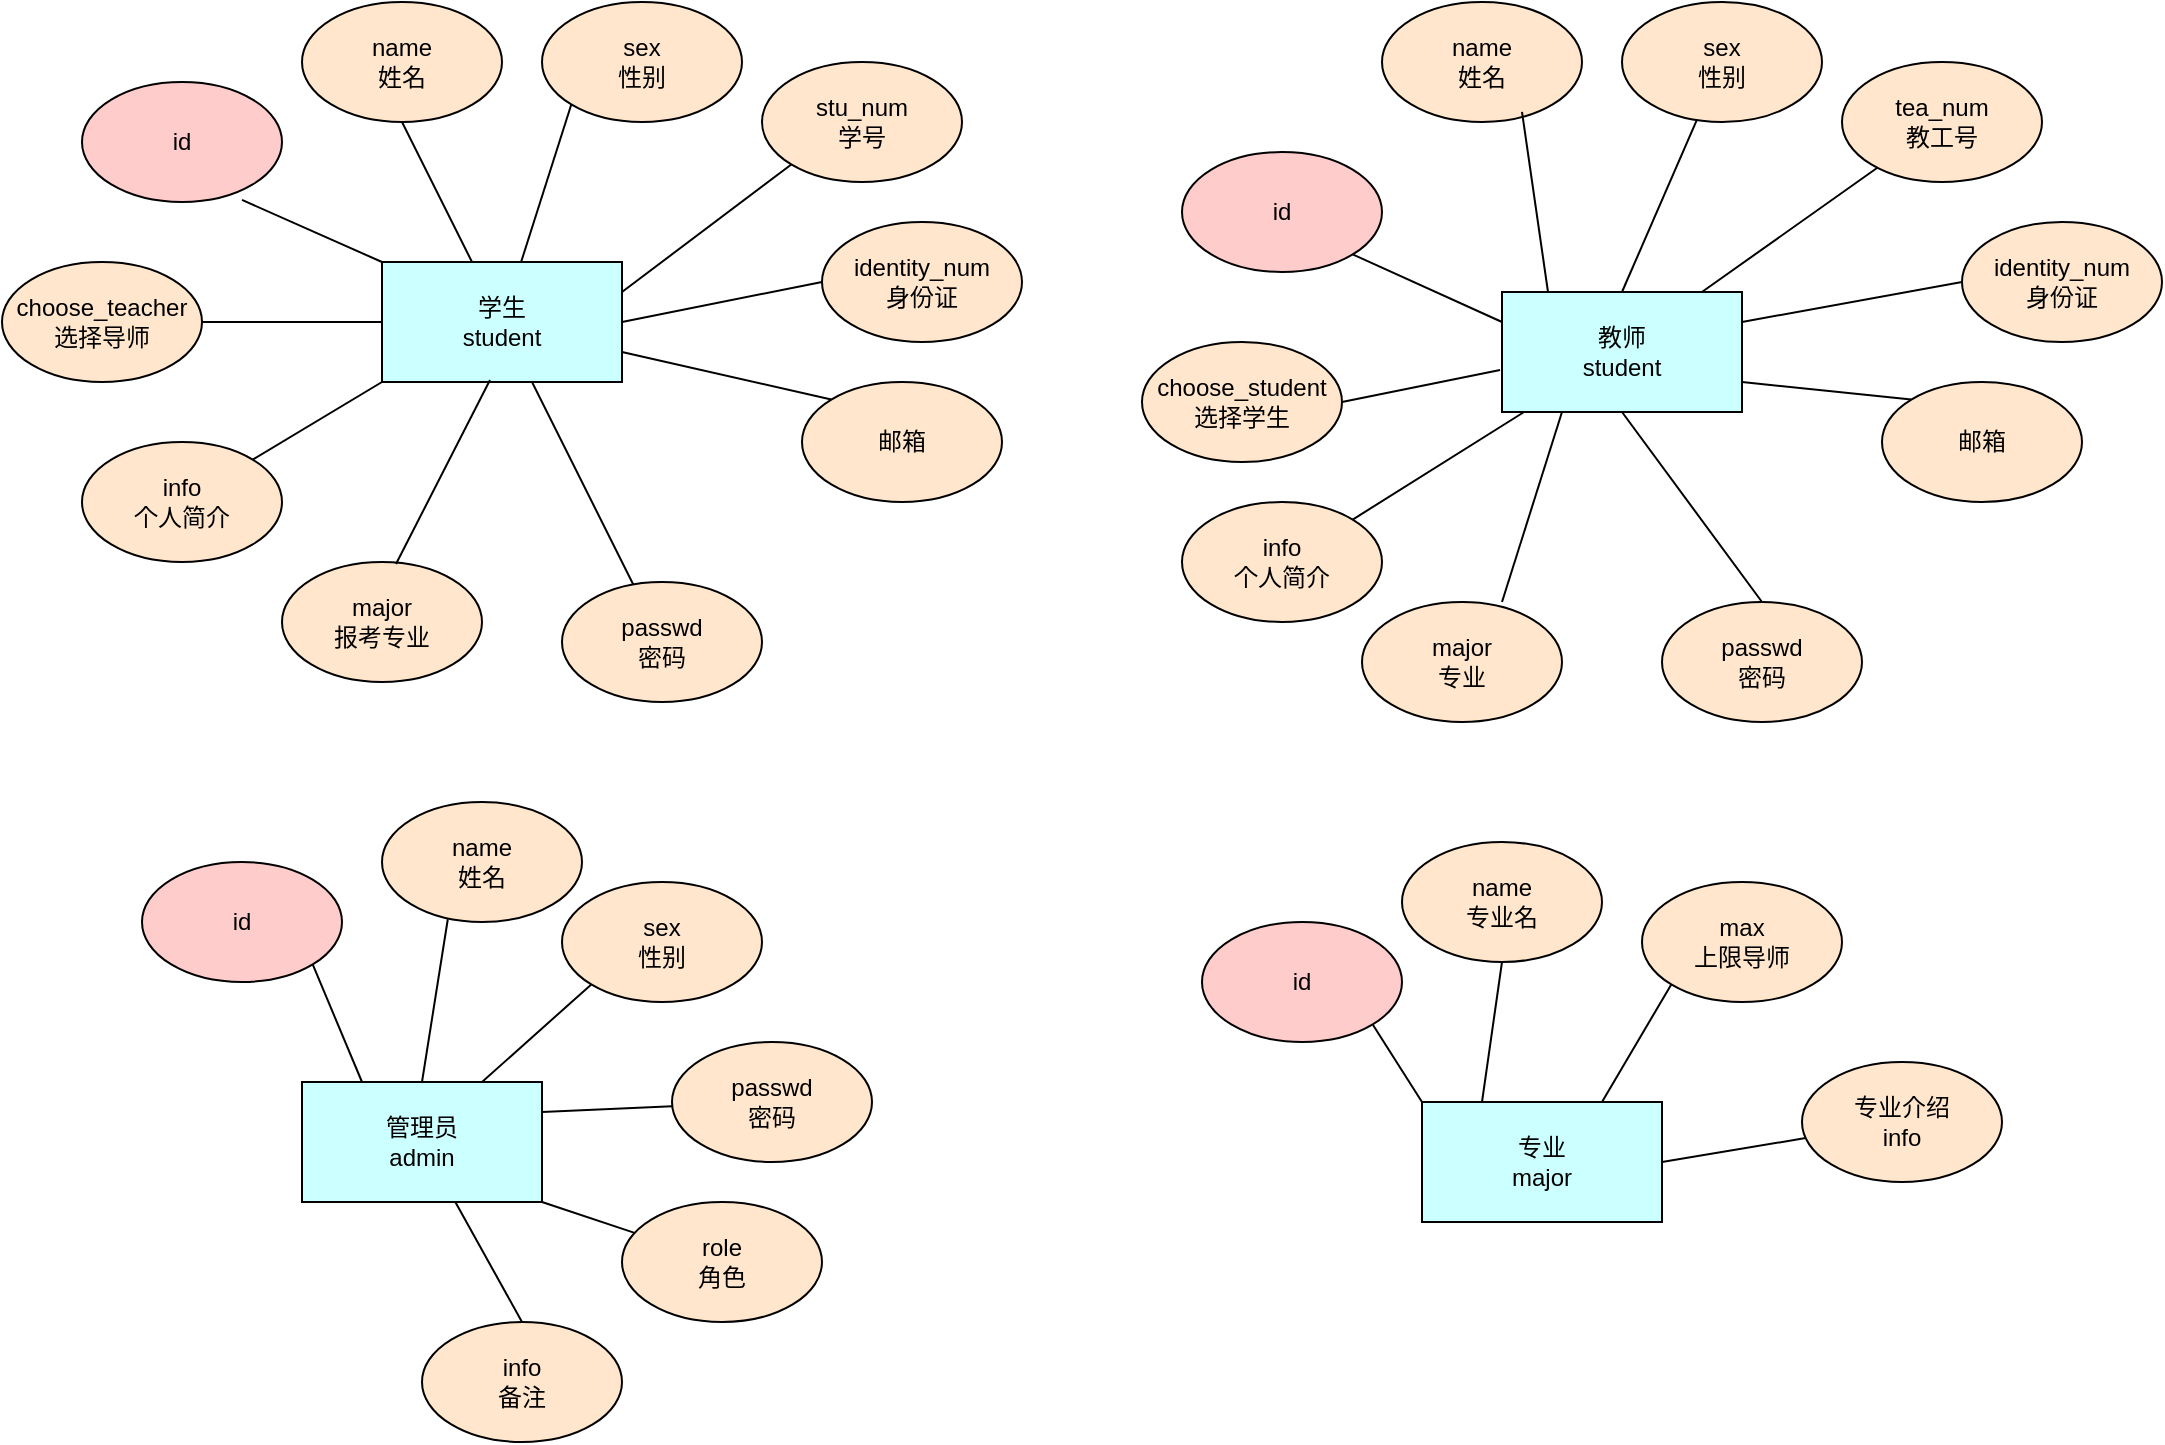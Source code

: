 <mxfile version="13.0.3" type="device"><diagram id="kcjJovmchIcLZMxM-Ase" name="Page-1"><mxGraphModel dx="2036" dy="600" grid="1" gridSize="10" guides="1" tooltips="1" connect="1" arrows="1" fold="1" page="1" pageScale="1" pageWidth="850" pageHeight="1100" math="0" shadow="0"><root><mxCell id="0"/><mxCell id="1" parent="0"/><mxCell id="MkC8u0mcf5KfFsNzzzai-1" value="学生&lt;br&gt;student" style="rounded=0;whiteSpace=wrap;html=1;fillColor=#CCFFFF;" parent="1" vertex="1"><mxGeometry x="-570" y="220" width="120" height="60" as="geometry"/></mxCell><mxCell id="MkC8u0mcf5KfFsNzzzai-2" value="教师&lt;br&gt;student" style="rounded=0;whiteSpace=wrap;html=1;fillColor=#CCFFFF;" parent="1" vertex="1"><mxGeometry x="-10" y="235" width="120" height="60" as="geometry"/></mxCell><mxCell id="MkC8u0mcf5KfFsNzzzai-4" value="id" style="ellipse;whiteSpace=wrap;html=1;fillColor=#FFCCCC;" parent="1" vertex="1"><mxGeometry x="-720" y="130" width="100" height="60" as="geometry"/></mxCell><mxCell id="MkC8u0mcf5KfFsNzzzai-5" value="name&lt;br&gt;姓名" style="ellipse;whiteSpace=wrap;html=1;fillColor=#FFE6CC;" parent="1" vertex="1"><mxGeometry x="-610" y="90" width="100" height="60" as="geometry"/></mxCell><mxCell id="MkC8u0mcf5KfFsNzzzai-6" value="stu_num&lt;br&gt;学号" style="ellipse;whiteSpace=wrap;html=1;fillColor=#FFE6CC;" parent="1" vertex="1"><mxGeometry x="-380" y="120" width="100" height="60" as="geometry"/></mxCell><mxCell id="MkC8u0mcf5KfFsNzzzai-7" value="passwd&lt;br&gt;密码" style="ellipse;whiteSpace=wrap;html=1;fillColor=#FFE6CC;" parent="1" vertex="1"><mxGeometry x="-480" y="380" width="100" height="60" as="geometry"/></mxCell><mxCell id="MkC8u0mcf5KfFsNzzzai-9" value="major&lt;br&gt;报考专业" style="ellipse;whiteSpace=wrap;html=1;fillColor=#FFE6CC;" parent="1" vertex="1"><mxGeometry x="-620" y="370" width="100" height="60" as="geometry"/></mxCell><mxCell id="MkC8u0mcf5KfFsNzzzai-10" value="choose_teacher&lt;br&gt;选择导师" style="ellipse;whiteSpace=wrap;html=1;fillColor=#FFE6CC;" parent="1" vertex="1"><mxGeometry x="-760" y="220" width="100" height="60" as="geometry"/></mxCell><mxCell id="MkC8u0mcf5KfFsNzzzai-15" value="" style="endArrow=none;html=1;entryX=0.5;entryY=1;entryDx=0;entryDy=0;" parent="1" source="MkC8u0mcf5KfFsNzzzai-1" target="MkC8u0mcf5KfFsNzzzai-5" edge="1"><mxGeometry width="50" height="50" relative="1" as="geometry"><mxPoint x="-340" y="430" as="sourcePoint"/><mxPoint x="-290" y="380" as="targetPoint"/></mxGeometry></mxCell><mxCell id="MkC8u0mcf5KfFsNzzzai-16" value="" style="endArrow=none;html=1;entryX=0;entryY=1;entryDx=0;entryDy=0;exitX=1;exitY=0.25;exitDx=0;exitDy=0;" parent="1" source="MkC8u0mcf5KfFsNzzzai-1" target="MkC8u0mcf5KfFsNzzzai-6" edge="1"><mxGeometry width="50" height="50" relative="1" as="geometry"><mxPoint x="-510" y="220" as="sourcePoint"/><mxPoint x="-510" y="150" as="targetPoint"/></mxGeometry></mxCell><mxCell id="MkC8u0mcf5KfFsNzzzai-17" value="" style="endArrow=none;html=1;" parent="1" source="MkC8u0mcf5KfFsNzzzai-1" target="MkC8u0mcf5KfFsNzzzai-7" edge="1"><mxGeometry width="50" height="50" relative="1" as="geometry"><mxPoint x="-480" y="220" as="sourcePoint"/><mxPoint x="-415.355" y="171.213" as="targetPoint"/></mxGeometry></mxCell><mxCell id="MkC8u0mcf5KfFsNzzzai-18" value="" style="endArrow=none;html=1;entryX=0.57;entryY=0.017;entryDx=0;entryDy=0;entryPerimeter=0;exitX=0.45;exitY=0.983;exitDx=0;exitDy=0;exitPerimeter=0;" parent="1" source="MkC8u0mcf5KfFsNzzzai-1" target="MkC8u0mcf5KfFsNzzzai-9" edge="1"><mxGeometry width="50" height="50" relative="1" as="geometry"><mxPoint x="-450" y="250" as="sourcePoint"/><mxPoint x="-404.248" y="245.184" as="targetPoint"/></mxGeometry></mxCell><mxCell id="MkC8u0mcf5KfFsNzzzai-19" value="" style="endArrow=none;html=1;exitX=0;exitY=0.5;exitDx=0;exitDy=0;" parent="1" source="MkC8u0mcf5KfFsNzzzai-1" target="MkC8u0mcf5KfFsNzzzai-10" edge="1"><mxGeometry width="50" height="50" relative="1" as="geometry"><mxPoint x="-450" y="279.988" as="sourcePoint"/><mxPoint x="-406" y="301.98" as="targetPoint"/></mxGeometry></mxCell><mxCell id="MkC8u0mcf5KfFsNzzzai-20" value="" style="endArrow=none;html=1;exitX=0.8;exitY=0.983;exitDx=0;exitDy=0;exitPerimeter=0;entryX=0;entryY=0;entryDx=0;entryDy=0;" parent="1" source="MkC8u0mcf5KfFsNzzzai-4" target="MkC8u0mcf5KfFsNzzzai-1" edge="1"><mxGeometry width="50" height="50" relative="1" as="geometry"><mxPoint x="-510" y="280" as="sourcePoint"/><mxPoint x="-516.261" y="330.084" as="targetPoint"/></mxGeometry></mxCell><mxCell id="MkC8u0mcf5KfFsNzzzai-22" value="" style="endArrow=none;html=1;entryX=0;entryY=1;entryDx=0;entryDy=0;" parent="1" source="MkC8u0mcf5KfFsNzzzai-1" target="MkC8u0mcf5KfFsNzzzai-23" edge="1"><mxGeometry width="50" height="50" relative="1" as="geometry"><mxPoint x="-450" y="250" as="sourcePoint"/><mxPoint x="-405.355" y="231.213" as="targetPoint"/></mxGeometry></mxCell><mxCell id="MkC8u0mcf5KfFsNzzzai-23" value="sex&lt;br&gt;性别" style="ellipse;whiteSpace=wrap;html=1;fillColor=#FFE6CC;" parent="1" vertex="1"><mxGeometry x="-490" y="90" width="100" height="60" as="geometry"/></mxCell><mxCell id="MkC8u0mcf5KfFsNzzzai-24" value="identity_num&lt;br&gt;身份证" style="ellipse;whiteSpace=wrap;html=1;fillColor=#FFE6CC;" parent="1" vertex="1"><mxGeometry x="-350" y="200" width="100" height="60" as="geometry"/></mxCell><mxCell id="MkC8u0mcf5KfFsNzzzai-26" value="" style="endArrow=none;html=1;entryX=0;entryY=0.5;entryDx=0;entryDy=0;exitX=1;exitY=0.5;exitDx=0;exitDy=0;" parent="1" source="MkC8u0mcf5KfFsNzzzai-1" target="MkC8u0mcf5KfFsNzzzai-24" edge="1"><mxGeometry width="50" height="50" relative="1" as="geometry"><mxPoint x="-450" y="235" as="sourcePoint"/><mxPoint x="-355.355" y="181.213" as="targetPoint"/></mxGeometry></mxCell><mxCell id="MkC8u0mcf5KfFsNzzzai-27" value="邮箱" style="ellipse;whiteSpace=wrap;html=1;fillColor=#FFE6CC;" parent="1" vertex="1"><mxGeometry x="-360" y="280" width="100" height="60" as="geometry"/></mxCell><mxCell id="MkC8u0mcf5KfFsNzzzai-29" value="" style="endArrow=none;html=1;entryX=0;entryY=0;entryDx=0;entryDy=0;exitX=1;exitY=0.75;exitDx=0;exitDy=0;" parent="1" source="MkC8u0mcf5KfFsNzzzai-1" target="MkC8u0mcf5KfFsNzzzai-27" edge="1"><mxGeometry width="50" height="50" relative="1" as="geometry"><mxPoint x="-450" y="250" as="sourcePoint"/><mxPoint x="-330" y="240" as="targetPoint"/></mxGeometry></mxCell><mxCell id="MkC8u0mcf5KfFsNzzzai-32" value="info&lt;br&gt;个人简介" style="ellipse;whiteSpace=wrap;html=1;fillColor=#FFE6CC;" parent="1" vertex="1"><mxGeometry x="-720" y="310" width="100" height="60" as="geometry"/></mxCell><mxCell id="MkC8u0mcf5KfFsNzzzai-34" value="" style="endArrow=none;html=1;exitX=0;exitY=1;exitDx=0;exitDy=0;" parent="1" source="MkC8u0mcf5KfFsNzzzai-1" target="MkC8u0mcf5KfFsNzzzai-32" edge="1"><mxGeometry width="50" height="50" relative="1" as="geometry"><mxPoint x="-560" y="275" as="sourcePoint"/><mxPoint x="-670.599" y="264.631" as="targetPoint"/></mxGeometry></mxCell><mxCell id="MkC8u0mcf5KfFsNzzzai-35" value="id" style="ellipse;whiteSpace=wrap;html=1;fillColor=#FFCCCC;" parent="1" vertex="1"><mxGeometry x="-170" y="165" width="100" height="60" as="geometry"/></mxCell><mxCell id="MkC8u0mcf5KfFsNzzzai-36" value="name&lt;br&gt;姓名" style="ellipse;whiteSpace=wrap;html=1;fillColor=#FFE6CC;" parent="1" vertex="1"><mxGeometry x="-70" y="90" width="100" height="60" as="geometry"/></mxCell><mxCell id="MkC8u0mcf5KfFsNzzzai-37" value="tea_num&lt;br&gt;教工号" style="ellipse;whiteSpace=wrap;html=1;fillColor=#FFE6CC;" parent="1" vertex="1"><mxGeometry x="160" y="120" width="100" height="60" as="geometry"/></mxCell><mxCell id="MkC8u0mcf5KfFsNzzzai-38" value="passwd&lt;br&gt;密码" style="ellipse;whiteSpace=wrap;html=1;fillColor=#FFE6CC;" parent="1" vertex="1"><mxGeometry x="70" y="390" width="100" height="60" as="geometry"/></mxCell><mxCell id="MkC8u0mcf5KfFsNzzzai-39" value="sex&lt;br&gt;性别" style="ellipse;whiteSpace=wrap;html=1;fillColor=#FFE6CC;" parent="1" vertex="1"><mxGeometry x="50" y="90" width="100" height="60" as="geometry"/></mxCell><mxCell id="MkC8u0mcf5KfFsNzzzai-40" value="identity_num&lt;br&gt;身份证" style="ellipse;whiteSpace=wrap;html=1;fillColor=#FFE6CC;" parent="1" vertex="1"><mxGeometry x="220" y="200" width="100" height="60" as="geometry"/></mxCell><mxCell id="MkC8u0mcf5KfFsNzzzai-41" value="邮箱" style="ellipse;whiteSpace=wrap;html=1;fillColor=#FFE6CC;" parent="1" vertex="1"><mxGeometry x="180" y="280" width="100" height="60" as="geometry"/></mxCell><mxCell id="MkC8u0mcf5KfFsNzzzai-43" value="info&lt;br&gt;个人简介" style="ellipse;whiteSpace=wrap;html=1;fillColor=#FFE6CC;" parent="1" vertex="1"><mxGeometry x="-170" y="340" width="100" height="60" as="geometry"/></mxCell><mxCell id="MkC8u0mcf5KfFsNzzzai-44" value="choose_student&lt;br&gt;选择学生" style="ellipse;whiteSpace=wrap;html=1;fillColor=#FFE6CC;" parent="1" vertex="1"><mxGeometry x="-190" y="260" width="100" height="60" as="geometry"/></mxCell><mxCell id="MkC8u0mcf5KfFsNzzzai-45" value="" style="endArrow=none;html=1;" parent="1" edge="1"><mxGeometry width="50" height="50" relative="1" as="geometry"><mxPoint y="144.96" as="sourcePoint"/><mxPoint x="13" y="235" as="targetPoint"/></mxGeometry></mxCell><mxCell id="MkC8u0mcf5KfFsNzzzai-46" value="" style="endArrow=none;html=1;entryX=0.5;entryY=0;entryDx=0;entryDy=0;" parent="1" source="MkC8u0mcf5KfFsNzzzai-39" target="MkC8u0mcf5KfFsNzzzai-2" edge="1"><mxGeometry width="50" height="50" relative="1" as="geometry"><mxPoint x="10" y="154.96" as="sourcePoint"/><mxPoint x="23" y="245" as="targetPoint"/></mxGeometry></mxCell><mxCell id="MkC8u0mcf5KfFsNzzzai-47" value="" style="endArrow=none;html=1;entryX=0.833;entryY=0;entryDx=0;entryDy=0;entryPerimeter=0;" parent="1" source="MkC8u0mcf5KfFsNzzzai-37" target="MkC8u0mcf5KfFsNzzzai-2" edge="1"><mxGeometry width="50" height="50" relative="1" as="geometry"><mxPoint x="97.379" y="159.029" as="sourcePoint"/><mxPoint x="60" y="245" as="targetPoint"/></mxGeometry></mxCell><mxCell id="MkC8u0mcf5KfFsNzzzai-48" value="" style="endArrow=none;html=1;entryX=1;entryY=0.25;entryDx=0;entryDy=0;exitX=0;exitY=0.5;exitDx=0;exitDy=0;" parent="1" source="MkC8u0mcf5KfFsNzzzai-40" target="MkC8u0mcf5KfFsNzzzai-2" edge="1"><mxGeometry width="50" height="50" relative="1" as="geometry"><mxPoint x="187.683" y="182.891" as="sourcePoint"/><mxPoint x="99.96" y="245" as="targetPoint"/></mxGeometry></mxCell><mxCell id="MkC8u0mcf5KfFsNzzzai-49" value="" style="endArrow=none;html=1;entryX=1;entryY=0.75;entryDx=0;entryDy=0;exitX=0;exitY=0;exitDx=0;exitDy=0;" parent="1" source="MkC8u0mcf5KfFsNzzzai-41" target="MkC8u0mcf5KfFsNzzzai-2" edge="1"><mxGeometry width="50" height="50" relative="1" as="geometry"><mxPoint x="230" y="240" as="sourcePoint"/><mxPoint x="120" y="260" as="targetPoint"/></mxGeometry></mxCell><mxCell id="MkC8u0mcf5KfFsNzzzai-51" value="" style="endArrow=none;html=1;entryX=0.5;entryY=1;entryDx=0;entryDy=0;exitX=0.5;exitY=0;exitDx=0;exitDy=0;" parent="1" source="MkC8u0mcf5KfFsNzzzai-38" target="MkC8u0mcf5KfFsNzzzai-2" edge="1"><mxGeometry width="50" height="50" relative="1" as="geometry"><mxPoint x="144" y="361.98" as="sourcePoint"/><mxPoint x="113.04" y="303.98" as="targetPoint"/></mxGeometry></mxCell><mxCell id="MkC8u0mcf5KfFsNzzzai-52" value="" style="endArrow=none;html=1;exitX=1;exitY=0;exitDx=0;exitDy=0;entryX=0.092;entryY=1;entryDx=0;entryDy=0;entryPerimeter=0;" parent="1" source="MkC8u0mcf5KfFsNzzzai-43" target="MkC8u0mcf5KfFsNzzzai-2" edge="1"><mxGeometry width="50" height="50" relative="1" as="geometry"><mxPoint x="60" y="390" as="sourcePoint"/><mxPoint x="60" y="305" as="targetPoint"/></mxGeometry></mxCell><mxCell id="MkC8u0mcf5KfFsNzzzai-53" value="" style="endArrow=none;html=1;exitX=1;exitY=0.5;exitDx=0;exitDy=0;entryX=-0.008;entryY=0.65;entryDx=0;entryDy=0;entryPerimeter=0;" parent="1" source="MkC8u0mcf5KfFsNzzzai-44" target="MkC8u0mcf5KfFsNzzzai-2" edge="1"><mxGeometry width="50" height="50" relative="1" as="geometry"><mxPoint x="-34.645" y="358.787" as="sourcePoint"/><mxPoint x="11.04" y="305" as="targetPoint"/></mxGeometry></mxCell><mxCell id="MkC8u0mcf5KfFsNzzzai-54" value="" style="endArrow=none;html=1;exitX=1;exitY=1;exitDx=0;exitDy=0;entryX=0;entryY=0.25;entryDx=0;entryDy=0;" parent="1" source="MkC8u0mcf5KfFsNzzzai-35" target="MkC8u0mcf5KfFsNzzzai-2" edge="1"><mxGeometry width="50" height="50" relative="1" as="geometry"><mxPoint x="-80" y="300" as="sourcePoint"/><mxPoint x="-0.96" y="284" as="targetPoint"/></mxGeometry></mxCell><mxCell id="MkC8u0mcf5KfFsNzzzai-55" value="管理员&lt;br&gt;admin" style="rounded=0;whiteSpace=wrap;html=1;fillColor=#CCFFFF;" parent="1" vertex="1"><mxGeometry x="-610" y="630" width="120" height="60" as="geometry"/></mxCell><mxCell id="MkC8u0mcf5KfFsNzzzai-57" value="id" style="ellipse;whiteSpace=wrap;html=1;fillColor=#FFCCCC;" parent="1" vertex="1"><mxGeometry x="-690" y="520" width="100" height="60" as="geometry"/></mxCell><mxCell id="MkC8u0mcf5KfFsNzzzai-59" value="name&lt;br&gt;姓名" style="ellipse;whiteSpace=wrap;html=1;fillColor=#FFE6CC;" parent="1" vertex="1"><mxGeometry x="-570" y="490" width="100" height="60" as="geometry"/></mxCell><mxCell id="MkC8u0mcf5KfFsNzzzai-60" value="passwd&lt;br&gt;密码" style="ellipse;whiteSpace=wrap;html=1;fillColor=#FFE6CC;" parent="1" vertex="1"><mxGeometry x="-425" y="610" width="100" height="60" as="geometry"/></mxCell><mxCell id="MkC8u0mcf5KfFsNzzzai-62" value="" style="endArrow=none;html=1;entryX=1;entryY=1;entryDx=0;entryDy=0;exitX=0.25;exitY=0;exitDx=0;exitDy=0;" parent="1" source="MkC8u0mcf5KfFsNzzzai-55" target="MkC8u0mcf5KfFsNzzzai-57" edge="1"><mxGeometry width="50" height="50" relative="1" as="geometry"><mxPoint x="-536" y="238.98" as="sourcePoint"/><mxPoint x="-623" y="321.02" as="targetPoint"/></mxGeometry></mxCell><mxCell id="MkC8u0mcf5KfFsNzzzai-63" value="" style="endArrow=none;html=1;entryX=0.329;entryY=0.977;entryDx=0;entryDy=0;exitX=0.5;exitY=0;exitDx=0;exitDy=0;entryPerimeter=0;" parent="1" source="MkC8u0mcf5KfFsNzzzai-55" target="MkC8u0mcf5KfFsNzzzai-59" edge="1"><mxGeometry width="50" height="50" relative="1" as="geometry"><mxPoint x="-550" y="640.0" as="sourcePoint"/><mxPoint x="-594.504" y="581.129" as="targetPoint"/></mxGeometry></mxCell><mxCell id="MkC8u0mcf5KfFsNzzzai-64" value="" style="endArrow=none;html=1;exitX=1;exitY=0.25;exitDx=0;exitDy=0;" parent="1" source="MkC8u0mcf5KfFsNzzzai-55" target="MkC8u0mcf5KfFsNzzzai-60" edge="1"><mxGeometry width="50" height="50" relative="1" as="geometry"><mxPoint x="-490" y="630" as="sourcePoint"/><mxPoint x="-517.1" y="568.62" as="targetPoint"/></mxGeometry></mxCell><mxCell id="MkC8u0mcf5KfFsNzzzai-66" value="role&lt;br&gt;角色" style="ellipse;whiteSpace=wrap;html=1;fillColor=#FFE6CC;" parent="1" vertex="1"><mxGeometry x="-450" y="690" width="100" height="60" as="geometry"/></mxCell><mxCell id="MkC8u0mcf5KfFsNzzzai-67" value="" style="endArrow=none;html=1;exitX=1;exitY=1;exitDx=0;exitDy=0;" parent="1" source="MkC8u0mcf5KfFsNzzzai-55" target="MkC8u0mcf5KfFsNzzzai-66" edge="1"><mxGeometry width="50" height="50" relative="1" as="geometry"><mxPoint x="-460" y="720.0" as="sourcePoint"/><mxPoint x="-487.1" y="658.62" as="targetPoint"/></mxGeometry></mxCell><mxCell id="MkC8u0mcf5KfFsNzzzai-68" value="专业&lt;br&gt;major" style="rounded=0;whiteSpace=wrap;html=1;fillColor=#CCFFFF;" parent="1" vertex="1"><mxGeometry x="-50" y="640" width="120" height="60" as="geometry"/></mxCell><mxCell id="MkC8u0mcf5KfFsNzzzai-69" value="name&lt;br&gt;专业名" style="ellipse;whiteSpace=wrap;html=1;fillColor=#FFE6CC;" parent="1" vertex="1"><mxGeometry x="-60" y="510" width="100" height="60" as="geometry"/></mxCell><mxCell id="MkC8u0mcf5KfFsNzzzai-70" value="max&lt;br&gt;上限导师" style="ellipse;whiteSpace=wrap;html=1;fillColor=#FFE6CC;" parent="1" vertex="1"><mxGeometry x="60" y="530" width="100" height="60" as="geometry"/></mxCell><mxCell id="MkC8u0mcf5KfFsNzzzai-71" value="major&lt;br&gt;专业" style="ellipse;whiteSpace=wrap;html=1;fillColor=#FFE6CC;" parent="1" vertex="1"><mxGeometry x="-80" y="390" width="100" height="60" as="geometry"/></mxCell><mxCell id="MkC8u0mcf5KfFsNzzzai-73" value="" style="endArrow=none;html=1;exitX=0.7;exitY=0;exitDx=0;exitDy=0;entryX=0.25;entryY=1;entryDx=0;entryDy=0;exitPerimeter=0;" parent="1" source="MkC8u0mcf5KfFsNzzzai-71" target="MkC8u0mcf5KfFsNzzzai-2" edge="1"><mxGeometry width="50" height="50" relative="1" as="geometry"><mxPoint x="-74.645" y="358.787" as="sourcePoint"/><mxPoint x="11.04" y="305" as="targetPoint"/></mxGeometry></mxCell><mxCell id="MkC8u0mcf5KfFsNzzzai-74" value="id" style="ellipse;whiteSpace=wrap;html=1;fillColor=#FFCCCC;" parent="1" vertex="1"><mxGeometry x="-160" y="550" width="100" height="60" as="geometry"/></mxCell><mxCell id="MkC8u0mcf5KfFsNzzzai-75" value="" style="endArrow=none;html=1;entryX=1;entryY=1;entryDx=0;entryDy=0;exitX=0;exitY=0;exitDx=0;exitDy=0;" parent="1" source="MkC8u0mcf5KfFsNzzzai-68" target="MkC8u0mcf5KfFsNzzzai-74" edge="1"><mxGeometry width="50" height="50" relative="1" as="geometry"><mxPoint x="-540.0" y="650" as="sourcePoint"/><mxPoint x="-488.276" y="604.742" as="targetPoint"/></mxGeometry></mxCell><mxCell id="MkC8u0mcf5KfFsNzzzai-76" value="" style="endArrow=none;html=1;entryX=0.5;entryY=1;entryDx=0;entryDy=0;exitX=0.25;exitY=0;exitDx=0;exitDy=0;" parent="1" source="MkC8u0mcf5KfFsNzzzai-68" target="MkC8u0mcf5KfFsNzzzai-69" edge="1"><mxGeometry width="50" height="50" relative="1" as="geometry"><mxPoint x="-30" y="640" as="sourcePoint"/><mxPoint x="-84.645" y="611.213" as="targetPoint"/></mxGeometry></mxCell><mxCell id="MkC8u0mcf5KfFsNzzzai-77" value="" style="endArrow=none;html=1;entryX=0;entryY=1;entryDx=0;entryDy=0;exitX=0.75;exitY=0;exitDx=0;exitDy=0;" parent="1" source="MkC8u0mcf5KfFsNzzzai-68" target="MkC8u0mcf5KfFsNzzzai-70" edge="1"><mxGeometry width="50" height="50" relative="1" as="geometry"><mxPoint y="640" as="sourcePoint"/><mxPoint y="580" as="targetPoint"/></mxGeometry></mxCell><mxCell id="MkC8u0mcf5KfFsNzzzai-78" value="sex&lt;br&gt;性别" style="ellipse;whiteSpace=wrap;html=1;fillColor=#FFE6CC;" parent="1" vertex="1"><mxGeometry x="-480" y="530" width="100" height="60" as="geometry"/></mxCell><mxCell id="MkC8u0mcf5KfFsNzzzai-80" value="" style="endArrow=none;html=1;exitX=0.75;exitY=0;exitDx=0;exitDy=0;entryX=0;entryY=1;entryDx=0;entryDy=0;" parent="1" source="MkC8u0mcf5KfFsNzzzai-55" target="MkC8u0mcf5KfFsNzzzai-78" edge="1"><mxGeometry width="50" height="50" relative="1" as="geometry"><mxPoint x="-480.0" y="655" as="sourcePoint"/><mxPoint x="-414.903" y="651.871" as="targetPoint"/></mxGeometry></mxCell><mxCell id="GLiYHAsIKPg6ZWqkC6ne-1" value="专业介绍&lt;br&gt;info" style="ellipse;whiteSpace=wrap;html=1;fillColor=#FFE6CC;" parent="1" vertex="1"><mxGeometry x="140" y="620" width="100" height="60" as="geometry"/></mxCell><mxCell id="GLiYHAsIKPg6ZWqkC6ne-3" value="" style="endArrow=none;html=1;exitX=1;exitY=0.5;exitDx=0;exitDy=0;" parent="1" source="MkC8u0mcf5KfFsNzzzai-68" target="GLiYHAsIKPg6ZWqkC6ne-1" edge="1"><mxGeometry width="50" height="50" relative="1" as="geometry"><mxPoint x="50" y="660" as="sourcePoint"/><mxPoint x="84.645" y="591.213" as="targetPoint"/></mxGeometry></mxCell><mxCell id="GLiYHAsIKPg6ZWqkC6ne-4" value="info&lt;br&gt;备注" style="ellipse;whiteSpace=wrap;html=1;fillColor=#FFE6CC;" parent="1" vertex="1"><mxGeometry x="-550" y="750" width="100" height="60" as="geometry"/></mxCell><mxCell id="GLiYHAsIKPg6ZWqkC6ne-5" value="" style="endArrow=none;html=1;entryX=0.5;entryY=0;entryDx=0;entryDy=0;" parent="1" source="MkC8u0mcf5KfFsNzzzai-55" target="GLiYHAsIKPg6ZWqkC6ne-4" edge="1"><mxGeometry width="50" height="50" relative="1" as="geometry"><mxPoint x="-480" y="700" as="sourcePoint"/><mxPoint x="-433.708" y="715.431" as="targetPoint"/></mxGeometry></mxCell></root></mxGraphModel></diagram></mxfile>